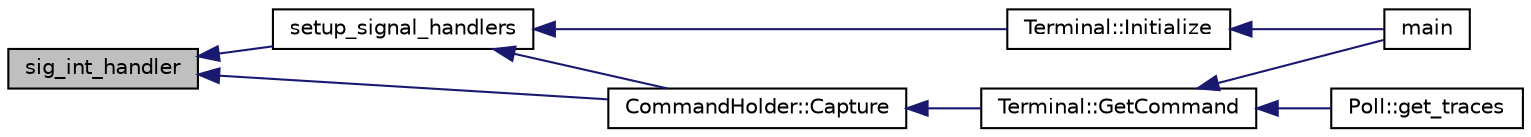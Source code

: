 digraph "sig_int_handler"
{
  edge [fontname="Helvetica",fontsize="10",labelfontname="Helvetica",labelfontsize="10"];
  node [fontname="Helvetica",fontsize="10",shape=record];
  rankdir="LR";
  Node1 [label="sig_int_handler",height=0.2,width=0.4,color="black", fillcolor="grey75", style="filled", fontcolor="black"];
  Node1 -> Node2 [dir="back",color="midnightblue",fontsize="10",style="solid",fontname="Helvetica"];
  Node2 [label="setup_signal_handlers",height=0.2,width=0.4,color="black", fillcolor="white", style="filled",URL="$da/d93/_c_terminal_8cpp.html#a7df47e37fd55c553b8fd39cf996d786c"];
  Node2 -> Node3 [dir="back",color="midnightblue",fontsize="10",style="solid",fontname="Helvetica"];
  Node3 [label="Terminal::Initialize",height=0.2,width=0.4,color="black", fillcolor="white", style="filled",URL="$dc/d46/class_terminal.html#afc1f80b7a49d7a022d711bf2463c1c6c",tooltip="Initialize the terminal interface. "];
  Node3 -> Node4 [dir="back",color="midnightblue",fontsize="10",style="solid",fontname="Helvetica"];
  Node4 [label="main",height=0.2,width=0.4,color="black", fillcolor="white", style="filled",URL="$d0/dae/_c_terminal_test_8cpp.html#a0ddf1224851353fc92bfbff6f499fa97"];
  Node2 -> Node5 [dir="back",color="midnightblue",fontsize="10",style="solid",fontname="Helvetica"];
  Node5 [label="CommandHolder::Capture",height=0.2,width=0.4,color="black", fillcolor="white", style="filled",URL="$d2/d2e/class_command_holder.html#a9263f7602119a4b47dfa5b6db90d8e20",tooltip="Capture the current command line text and store it for later use. "];
  Node5 -> Node6 [dir="back",color="midnightblue",fontsize="10",style="solid",fontname="Helvetica"];
  Node6 [label="Terminal::GetCommand",height=0.2,width=0.4,color="black", fillcolor="white", style="filled",URL="$dc/d46/class_terminal.html#afef43bf766d6ea1e2b739d231c84f57d",tooltip="Wait for the user to input a command. "];
  Node6 -> Node4 [dir="back",color="midnightblue",fontsize="10",style="solid",fontname="Helvetica"];
  Node6 -> Node7 [dir="back",color="midnightblue",fontsize="10",style="solid",fontname="Helvetica"];
  Node7 [label="Poll::get_traces",height=0.2,width=0.4,color="black", fillcolor="white", style="filled",URL="$d6/db0/class_poll.html#a7bc77d04169be53d1a3553e0a55932d6",tooltip="Acquire raw traces from a pixie module. "];
  Node1 -> Node5 [dir="back",color="midnightblue",fontsize="10",style="solid",fontname="Helvetica"];
}
